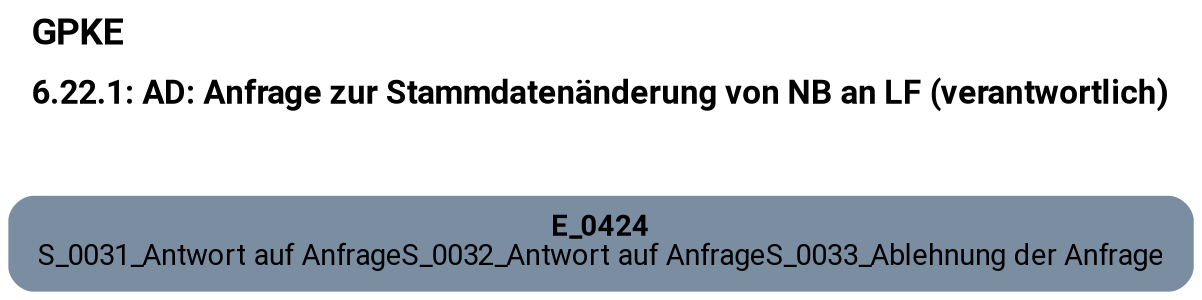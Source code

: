 digraph D {
    labelloc="t";
    label=<<B><FONT POINT-SIZE="18">GPKE</FONT></B><BR align="left"/><BR/><B><FONT POINT-SIZE="16">6.22.1: AD: Anfrage zur Stammdatenänderung von NB an LF (verantwortlich)</FONT></B><BR align="left"/><BR/><BR/><BR/>>;
    ratio="compress";
    concentrate=true;
    pack=true;
    rankdir=TB;
    packmode="array";
    size="20,20";
    fontsize=12;
    "Empty" [margin="0.2,0.12", shape=box, style="filled,rounded", penwidth=0.0, fillcolor="#7a8da1", label=<<B>E_0424</B><BR align="center"/><FONT>S_0031_Antwort auf Anfrage
S_0032_Antwort auf Anfrage
S_0033_Ablehnung der Anfrage</FONT><BR align="center"/>>, fontname="Roboto, sans-serif"];


    bgcolor="transparent";
fontname="Roboto, sans-serif";
}